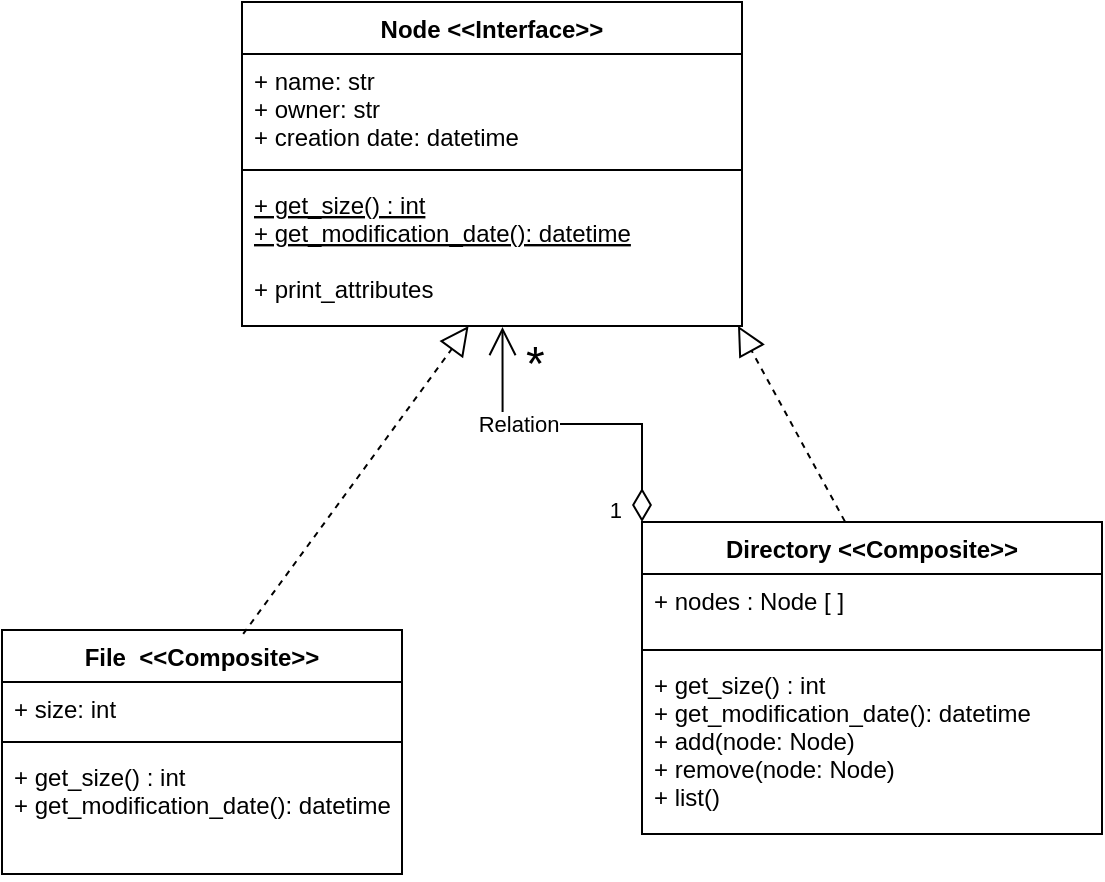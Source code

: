 <mxfile version="18.0.5" type="github">
  <diagram id="JnV7kYP1kCk_Lwh_JybI" name="Page-1">
    <mxGraphModel dx="519" dy="557" grid="1" gridSize="10" guides="1" tooltips="1" connect="1" arrows="1" fold="1" page="1" pageScale="1" pageWidth="850" pageHeight="1100" math="0" shadow="0">
      <root>
        <mxCell id="0" />
        <mxCell id="1" parent="0" />
        <mxCell id="V4P5mzT2X7udlN2BX4X6-7" value="Node &lt;&lt;Interface&gt;&gt;" style="swimlane;fontStyle=1;align=center;verticalAlign=top;childLayout=stackLayout;horizontal=1;startSize=26;horizontalStack=0;resizeParent=1;resizeParentMax=0;resizeLast=0;collapsible=1;marginBottom=0;" vertex="1" parent="1">
          <mxGeometry x="150" y="90" width="250" height="162" as="geometry" />
        </mxCell>
        <mxCell id="V4P5mzT2X7udlN2BX4X6-8" value="+ name: str&#xa;+ owner: str&#xa;+ creation date: datetime" style="text;strokeColor=none;fillColor=none;align=left;verticalAlign=top;spacingLeft=4;spacingRight=4;overflow=hidden;rotatable=0;points=[[0,0.5],[1,0.5]];portConstraint=eastwest;" vertex="1" parent="V4P5mzT2X7udlN2BX4X6-7">
          <mxGeometry y="26" width="250" height="54" as="geometry" />
        </mxCell>
        <mxCell id="V4P5mzT2X7udlN2BX4X6-9" value="" style="line;strokeWidth=1;fillColor=none;align=left;verticalAlign=middle;spacingTop=-1;spacingLeft=3;spacingRight=3;rotatable=0;labelPosition=right;points=[];portConstraint=eastwest;" vertex="1" parent="V4P5mzT2X7udlN2BX4X6-7">
          <mxGeometry y="80" width="250" height="8" as="geometry" />
        </mxCell>
        <mxCell id="V4P5mzT2X7udlN2BX4X6-10" value="+ get_size() : int&#xa;+ get_modification_date(): datetime" style="text;strokeColor=none;fillColor=none;align=left;verticalAlign=top;spacingLeft=4;spacingRight=4;overflow=hidden;rotatable=0;points=[[0,0.5],[1,0.5]];portConstraint=eastwest;fontStyle=4" vertex="1" parent="V4P5mzT2X7udlN2BX4X6-7">
          <mxGeometry y="88" width="250" height="42" as="geometry" />
        </mxCell>
        <mxCell id="V4P5mzT2X7udlN2BX4X6-30" value="+ print_attributes" style="text;strokeColor=none;fillColor=none;align=left;verticalAlign=top;spacingLeft=4;spacingRight=4;overflow=hidden;rotatable=0;points=[[0,0.5],[1,0.5]];portConstraint=eastwest;fontStyle=0" vertex="1" parent="V4P5mzT2X7udlN2BX4X6-7">
          <mxGeometry y="130" width="250" height="32" as="geometry" />
        </mxCell>
        <mxCell id="V4P5mzT2X7udlN2BX4X6-11" value="File  &lt;&lt;Composite&gt;&gt;" style="swimlane;fontStyle=1;align=center;verticalAlign=top;childLayout=stackLayout;horizontal=1;startSize=26;horizontalStack=0;resizeParent=1;resizeParentMax=0;resizeLast=0;collapsible=1;marginBottom=0;" vertex="1" parent="1">
          <mxGeometry x="30" y="404" width="200" height="122" as="geometry" />
        </mxCell>
        <mxCell id="V4P5mzT2X7udlN2BX4X6-12" value="+ size: int" style="text;strokeColor=none;fillColor=none;align=left;verticalAlign=top;spacingLeft=4;spacingRight=4;overflow=hidden;rotatable=0;points=[[0,0.5],[1,0.5]];portConstraint=eastwest;" vertex="1" parent="V4P5mzT2X7udlN2BX4X6-11">
          <mxGeometry y="26" width="200" height="26" as="geometry" />
        </mxCell>
        <mxCell id="V4P5mzT2X7udlN2BX4X6-13" value="" style="line;strokeWidth=1;fillColor=none;align=left;verticalAlign=middle;spacingTop=-1;spacingLeft=3;spacingRight=3;rotatable=0;labelPosition=right;points=[];portConstraint=eastwest;" vertex="1" parent="V4P5mzT2X7udlN2BX4X6-11">
          <mxGeometry y="52" width="200" height="8" as="geometry" />
        </mxCell>
        <mxCell id="V4P5mzT2X7udlN2BX4X6-21" value="+ get_size() : int&#xa;+ get_modification_date(): datetime" style="text;strokeColor=none;fillColor=none;align=left;verticalAlign=top;spacingLeft=4;spacingRight=4;overflow=hidden;rotatable=0;points=[[0,0.5],[1,0.5]];portConstraint=eastwest;fontStyle=0" vertex="1" parent="V4P5mzT2X7udlN2BX4X6-11">
          <mxGeometry y="60" width="200" height="62" as="geometry" />
        </mxCell>
        <mxCell id="V4P5mzT2X7udlN2BX4X6-15" value="Directory &lt;&lt;Composite&gt;&gt;" style="swimlane;fontStyle=1;align=center;verticalAlign=top;childLayout=stackLayout;horizontal=1;startSize=26;horizontalStack=0;resizeParent=1;resizeParentMax=0;resizeLast=0;collapsible=1;marginBottom=0;" vertex="1" parent="1">
          <mxGeometry x="350" y="350" width="230" height="156" as="geometry" />
        </mxCell>
        <mxCell id="V4P5mzT2X7udlN2BX4X6-16" value="+ nodes : Node [ ]" style="text;strokeColor=none;fillColor=none;align=left;verticalAlign=top;spacingLeft=4;spacingRight=4;overflow=hidden;rotatable=0;points=[[0,0.5],[1,0.5]];portConstraint=eastwest;" vertex="1" parent="V4P5mzT2X7udlN2BX4X6-15">
          <mxGeometry y="26" width="230" height="34" as="geometry" />
        </mxCell>
        <mxCell id="V4P5mzT2X7udlN2BX4X6-17" value="" style="line;strokeWidth=1;fillColor=none;align=left;verticalAlign=middle;spacingTop=-1;spacingLeft=3;spacingRight=3;rotatable=0;labelPosition=right;points=[];portConstraint=eastwest;" vertex="1" parent="V4P5mzT2X7udlN2BX4X6-15">
          <mxGeometry y="60" width="230" height="8" as="geometry" />
        </mxCell>
        <mxCell id="V4P5mzT2X7udlN2BX4X6-22" value="+ get_size() : int&#xa;+ get_modification_date(): datetime&#xa;+ add(node: Node)&#xa;+ remove(node: Node)&#xa;+ list()" style="text;strokeColor=none;fillColor=none;align=left;verticalAlign=top;spacingLeft=4;spacingRight=4;overflow=hidden;rotatable=0;points=[[0,0.5],[1,0.5]];portConstraint=eastwest;fontStyle=0" vertex="1" parent="V4P5mzT2X7udlN2BX4X6-15">
          <mxGeometry y="68" width="230" height="88" as="geometry" />
        </mxCell>
        <mxCell id="V4P5mzT2X7udlN2BX4X6-27" value="Relation" style="endArrow=open;html=1;endSize=12;startArrow=diamondThin;startSize=14;startFill=0;edgeStyle=orthogonalEdgeStyle;rounded=0;elbow=vertical;exitX=0;exitY=0;exitDx=0;exitDy=0;entryX=0.521;entryY=1.016;entryDx=0;entryDy=0;entryPerimeter=0;" edge="1" parent="1" source="V4P5mzT2X7udlN2BX4X6-15" target="V4P5mzT2X7udlN2BX4X6-30">
          <mxGeometry x="0.333" relative="1" as="geometry">
            <mxPoint x="340.69" y="356.79" as="sourcePoint" />
            <mxPoint x="270" y="310" as="targetPoint" />
            <mxPoint as="offset" />
          </mxGeometry>
        </mxCell>
        <mxCell id="V4P5mzT2X7udlN2BX4X6-28" value="&lt;font style=&quot;font-size: 24px;&quot;&gt;*&lt;/font&gt;" style="edgeLabel;resizable=0;html=1;align=left;verticalAlign=top;" connectable="0" vertex="1" parent="V4P5mzT2X7udlN2BX4X6-27">
          <mxGeometry x="-1" relative="1" as="geometry">
            <mxPoint x="-60" y="-100" as="offset" />
          </mxGeometry>
        </mxCell>
        <mxCell id="V4P5mzT2X7udlN2BX4X6-29" value="1" style="edgeLabel;resizable=0;html=1;align=right;verticalAlign=top;" connectable="0" vertex="1" parent="V4P5mzT2X7udlN2BX4X6-27">
          <mxGeometry x="1" relative="1" as="geometry">
            <mxPoint x="60" y="78" as="offset" />
          </mxGeometry>
        </mxCell>
        <mxCell id="V4P5mzT2X7udlN2BX4X6-32" value="" style="endArrow=block;dashed=1;endFill=0;endSize=12;html=1;rounded=0;fontSize=24;elbow=vertical;exitX=0.603;exitY=0.016;exitDx=0;exitDy=0;exitPerimeter=0;" edge="1" parent="1" source="V4P5mzT2X7udlN2BX4X6-11" target="V4P5mzT2X7udlN2BX4X6-30">
          <mxGeometry width="160" relative="1" as="geometry">
            <mxPoint x="40" y="340" as="sourcePoint" />
            <mxPoint x="200" y="340" as="targetPoint" />
          </mxGeometry>
        </mxCell>
        <mxCell id="V4P5mzT2X7udlN2BX4X6-33" value="" style="endArrow=block;dashed=1;endFill=0;endSize=12;html=1;rounded=0;fontSize=24;elbow=vertical;entryX=0.992;entryY=0.997;entryDx=0;entryDy=0;entryPerimeter=0;exitX=0.441;exitY=-0.002;exitDx=0;exitDy=0;exitPerimeter=0;" edge="1" parent="1" source="V4P5mzT2X7udlN2BX4X6-15" target="V4P5mzT2X7udlN2BX4X6-30">
          <mxGeometry width="160" relative="1" as="geometry">
            <mxPoint x="400" y="310" as="sourcePoint" />
            <mxPoint x="560" y="310" as="targetPoint" />
          </mxGeometry>
        </mxCell>
      </root>
    </mxGraphModel>
  </diagram>
</mxfile>

